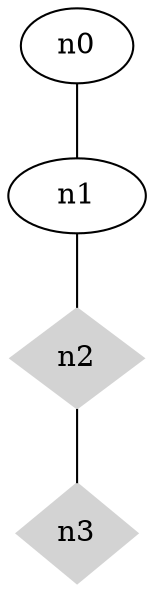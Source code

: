 graph G {

	n0 [shape=ellipse, pos="536,112", width="0.75", height="0.50"];
	n1 [shape=ellipse, pos="614,112", width="0.92", height="0.50"];
	n2 [shape=diamond, style=filled, color=lightgrey, pos="383,112", width="0.89", height="0.67"];
	n3 [shape=diamond, style=filled, color=lightgrey, pos="462,112", width="0.81", height="0.67"];

	n0 -- n1 -- n2 -- n3;
}
